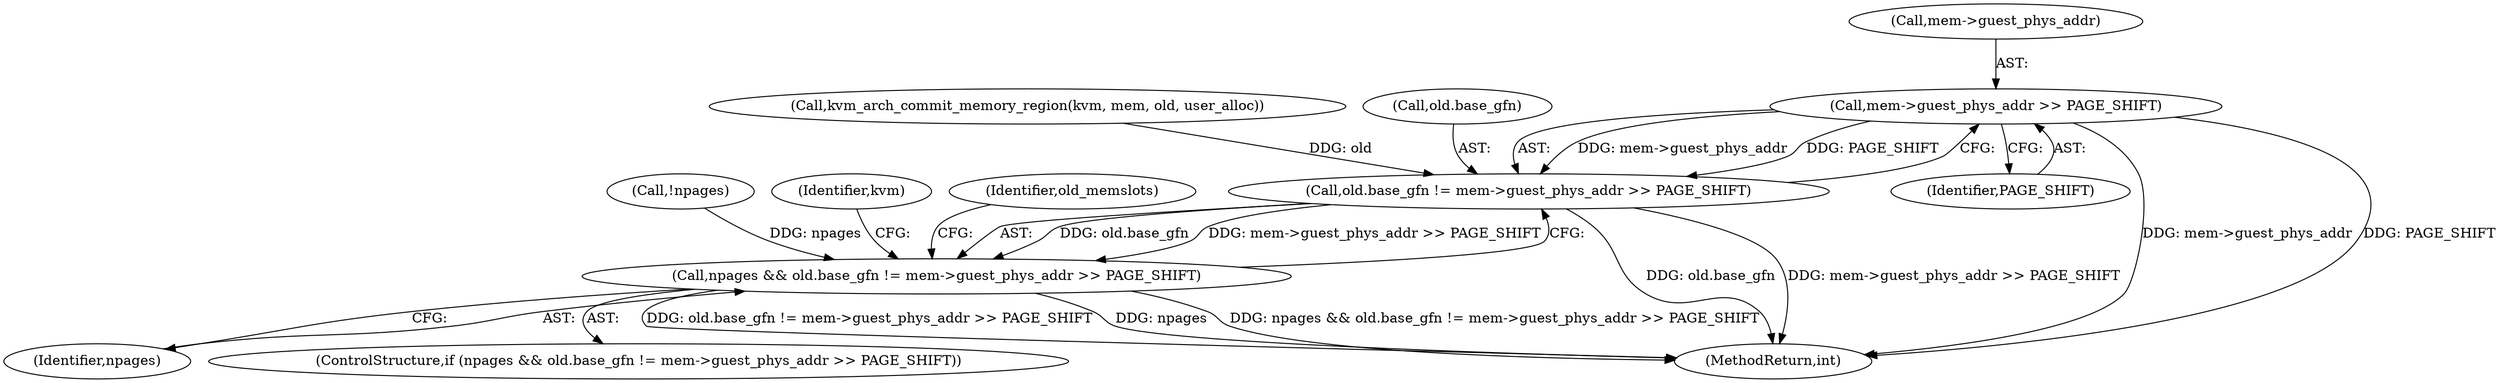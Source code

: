 digraph "0_linux_09ca8e1173bcb12e2a449698c9ae3b86a8a10195_0@pointer" {
"1000602" [label="(Call,mem->guest_phys_addr >> PAGE_SHIFT)"];
"1000598" [label="(Call,old.base_gfn != mem->guest_phys_addr >> PAGE_SHIFT)"];
"1000596" [label="(Call,npages && old.base_gfn != mem->guest_phys_addr >> PAGE_SHIFT)"];
"1000550" [label="(Call,!npages)"];
"1000606" [label="(Identifier,PAGE_SHIFT)"];
"1000598" [label="(Call,old.base_gfn != mem->guest_phys_addr >> PAGE_SHIFT)"];
"1000617" [label="(MethodReturn,int)"];
"1000590" [label="(Call,kvm_arch_commit_memory_region(kvm, mem, old, user_alloc))"];
"1000597" [label="(Identifier,npages)"];
"1000608" [label="(Identifier,kvm)"];
"1000610" [label="(Identifier,old_memslots)"];
"1000599" [label="(Call,old.base_gfn)"];
"1000595" [label="(ControlStructure,if (npages && old.base_gfn != mem->guest_phys_addr >> PAGE_SHIFT))"];
"1000596" [label="(Call,npages && old.base_gfn != mem->guest_phys_addr >> PAGE_SHIFT)"];
"1000603" [label="(Call,mem->guest_phys_addr)"];
"1000602" [label="(Call,mem->guest_phys_addr >> PAGE_SHIFT)"];
"1000602" -> "1000598"  [label="AST: "];
"1000602" -> "1000606"  [label="CFG: "];
"1000603" -> "1000602"  [label="AST: "];
"1000606" -> "1000602"  [label="AST: "];
"1000598" -> "1000602"  [label="CFG: "];
"1000602" -> "1000617"  [label="DDG: mem->guest_phys_addr"];
"1000602" -> "1000617"  [label="DDG: PAGE_SHIFT"];
"1000602" -> "1000598"  [label="DDG: mem->guest_phys_addr"];
"1000602" -> "1000598"  [label="DDG: PAGE_SHIFT"];
"1000598" -> "1000596"  [label="AST: "];
"1000599" -> "1000598"  [label="AST: "];
"1000596" -> "1000598"  [label="CFG: "];
"1000598" -> "1000617"  [label="DDG: old.base_gfn"];
"1000598" -> "1000617"  [label="DDG: mem->guest_phys_addr >> PAGE_SHIFT"];
"1000598" -> "1000596"  [label="DDG: old.base_gfn"];
"1000598" -> "1000596"  [label="DDG: mem->guest_phys_addr >> PAGE_SHIFT"];
"1000590" -> "1000598"  [label="DDG: old"];
"1000596" -> "1000595"  [label="AST: "];
"1000596" -> "1000597"  [label="CFG: "];
"1000597" -> "1000596"  [label="AST: "];
"1000608" -> "1000596"  [label="CFG: "];
"1000610" -> "1000596"  [label="CFG: "];
"1000596" -> "1000617"  [label="DDG: old.base_gfn != mem->guest_phys_addr >> PAGE_SHIFT"];
"1000596" -> "1000617"  [label="DDG: npages"];
"1000596" -> "1000617"  [label="DDG: npages && old.base_gfn != mem->guest_phys_addr >> PAGE_SHIFT"];
"1000550" -> "1000596"  [label="DDG: npages"];
}
